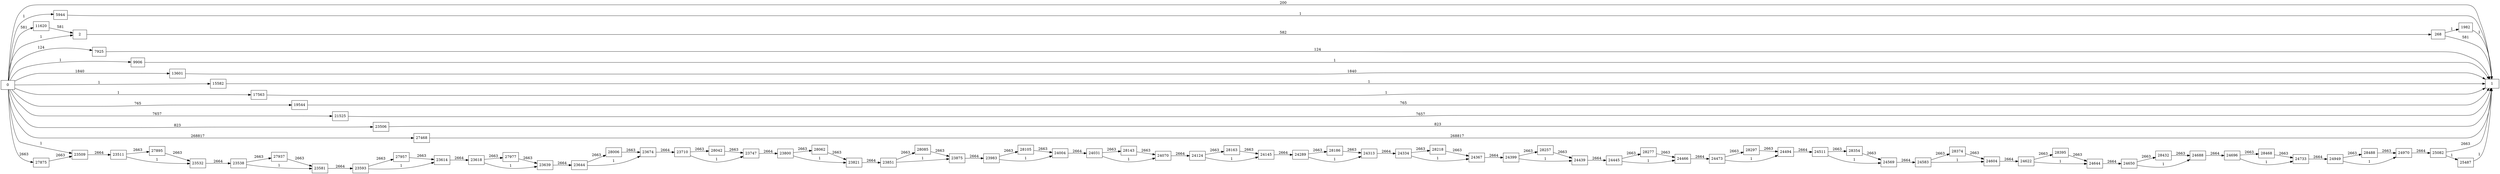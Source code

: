 digraph {
	graph [rankdir=LR]
	node [shape=rectangle]
	2 -> 268 [label=582]
	268 -> 1 [label=581]
	268 -> 1982 [label=1]
	1982 -> 1 [label=1]
	5944 -> 1 [label=1]
	7925 -> 1 [label=124]
	9906 -> 1 [label=1]
	11620 -> 2 [label=581]
	13601 -> 1 [label=1840]
	15582 -> 1 [label=1]
	17563 -> 1 [label=1]
	19544 -> 1 [label=765]
	21525 -> 1 [label=7657]
	23506 -> 1 [label=823]
	23509 -> 23511 [label=2664]
	23511 -> 23532 [label=1]
	23511 -> 27895 [label=2663]
	23532 -> 23538 [label=2664]
	23538 -> 23581 [label=1]
	23538 -> 27937 [label=2663]
	23581 -> 23593 [label=2664]
	23593 -> 23614 [label=1]
	23593 -> 27957 [label=2663]
	23614 -> 23618 [label=2664]
	23618 -> 23639 [label=1]
	23618 -> 27977 [label=2663]
	23639 -> 23644 [label=2664]
	23644 -> 23674 [label=1]
	23644 -> 28006 [label=2663]
	23674 -> 23710 [label=2664]
	23710 -> 23747 [label=1]
	23710 -> 28042 [label=2663]
	23747 -> 23800 [label=2664]
	23800 -> 23821 [label=1]
	23800 -> 28062 [label=2663]
	23821 -> 23851 [label=2664]
	23851 -> 23875 [label=1]
	23851 -> 28085 [label=2663]
	23875 -> 23983 [label=2664]
	23983 -> 24004 [label=1]
	23983 -> 28105 [label=2663]
	24004 -> 24031 [label=2664]
	24031 -> 24070 [label=1]
	24031 -> 28143 [label=2663]
	24070 -> 24124 [label=2664]
	24124 -> 24145 [label=1]
	24124 -> 28163 [label=2663]
	24145 -> 24289 [label=2664]
	24289 -> 24313 [label=1]
	24289 -> 28186 [label=2663]
	24313 -> 24334 [label=2664]
	24334 -> 24367 [label=1]
	24334 -> 28218 [label=2663]
	24367 -> 24399 [label=2664]
	24399 -> 24439 [label=1]
	24399 -> 28257 [label=2663]
	24439 -> 24445 [label=2664]
	24445 -> 24466 [label=1]
	24445 -> 28277 [label=2663]
	24466 -> 24473 [label=2664]
	24473 -> 24494 [label=1]
	24473 -> 28297 [label=2663]
	24494 -> 24511 [label=2664]
	24511 -> 24569 [label=1]
	24511 -> 28354 [label=2663]
	24569 -> 24583 [label=2664]
	24583 -> 24604 [label=1]
	24583 -> 28374 [label=2663]
	24604 -> 24622 [label=2664]
	24622 -> 24644 [label=1]
	24622 -> 28395 [label=2663]
	24644 -> 24650 [label=2664]
	24650 -> 24688 [label=1]
	24650 -> 28432 [label=2663]
	24688 -> 24696 [label=2664]
	24696 -> 24733 [label=1]
	24696 -> 28468 [label=2663]
	24733 -> 24949 [label=2664]
	24949 -> 24970 [label=1]
	24949 -> 28488 [label=2663]
	24970 -> 25082 [label=2664]
	25082 -> 1 [label=2663]
	25082 -> 25487 [label=1]
	25487 -> 1 [label=1]
	27468 -> 1 [label=268817]
	27875 -> 23509 [label=2663]
	27895 -> 23532 [label=2663]
	27937 -> 23581 [label=2663]
	27957 -> 23614 [label=2663]
	27977 -> 23639 [label=2663]
	28006 -> 23674 [label=2663]
	28042 -> 23747 [label=2663]
	28062 -> 23821 [label=2663]
	28085 -> 23875 [label=2663]
	28105 -> 24004 [label=2663]
	28143 -> 24070 [label=2663]
	28163 -> 24145 [label=2663]
	28186 -> 24313 [label=2663]
	28218 -> 24367 [label=2663]
	28257 -> 24439 [label=2663]
	28277 -> 24466 [label=2663]
	28297 -> 24494 [label=2663]
	28354 -> 24569 [label=2663]
	28374 -> 24604 [label=2663]
	28395 -> 24644 [label=2663]
	28432 -> 24688 [label=2663]
	28468 -> 24733 [label=2663]
	28488 -> 24970 [label=2663]
	0 -> 2 [label=1]
	0 -> 1 [label=200]
	0 -> 5944 [label=1]
	0 -> 7925 [label=124]
	0 -> 9906 [label=1]
	0 -> 11620 [label=581]
	0 -> 13601 [label=1840]
	0 -> 15582 [label=1]
	0 -> 17563 [label=1]
	0 -> 19544 [label=765]
	0 -> 21525 [label=7657]
	0 -> 23506 [label=823]
	0 -> 23509 [label=1]
	0 -> 27468 [label=268817]
	0 -> 27875 [label=2663]
}
